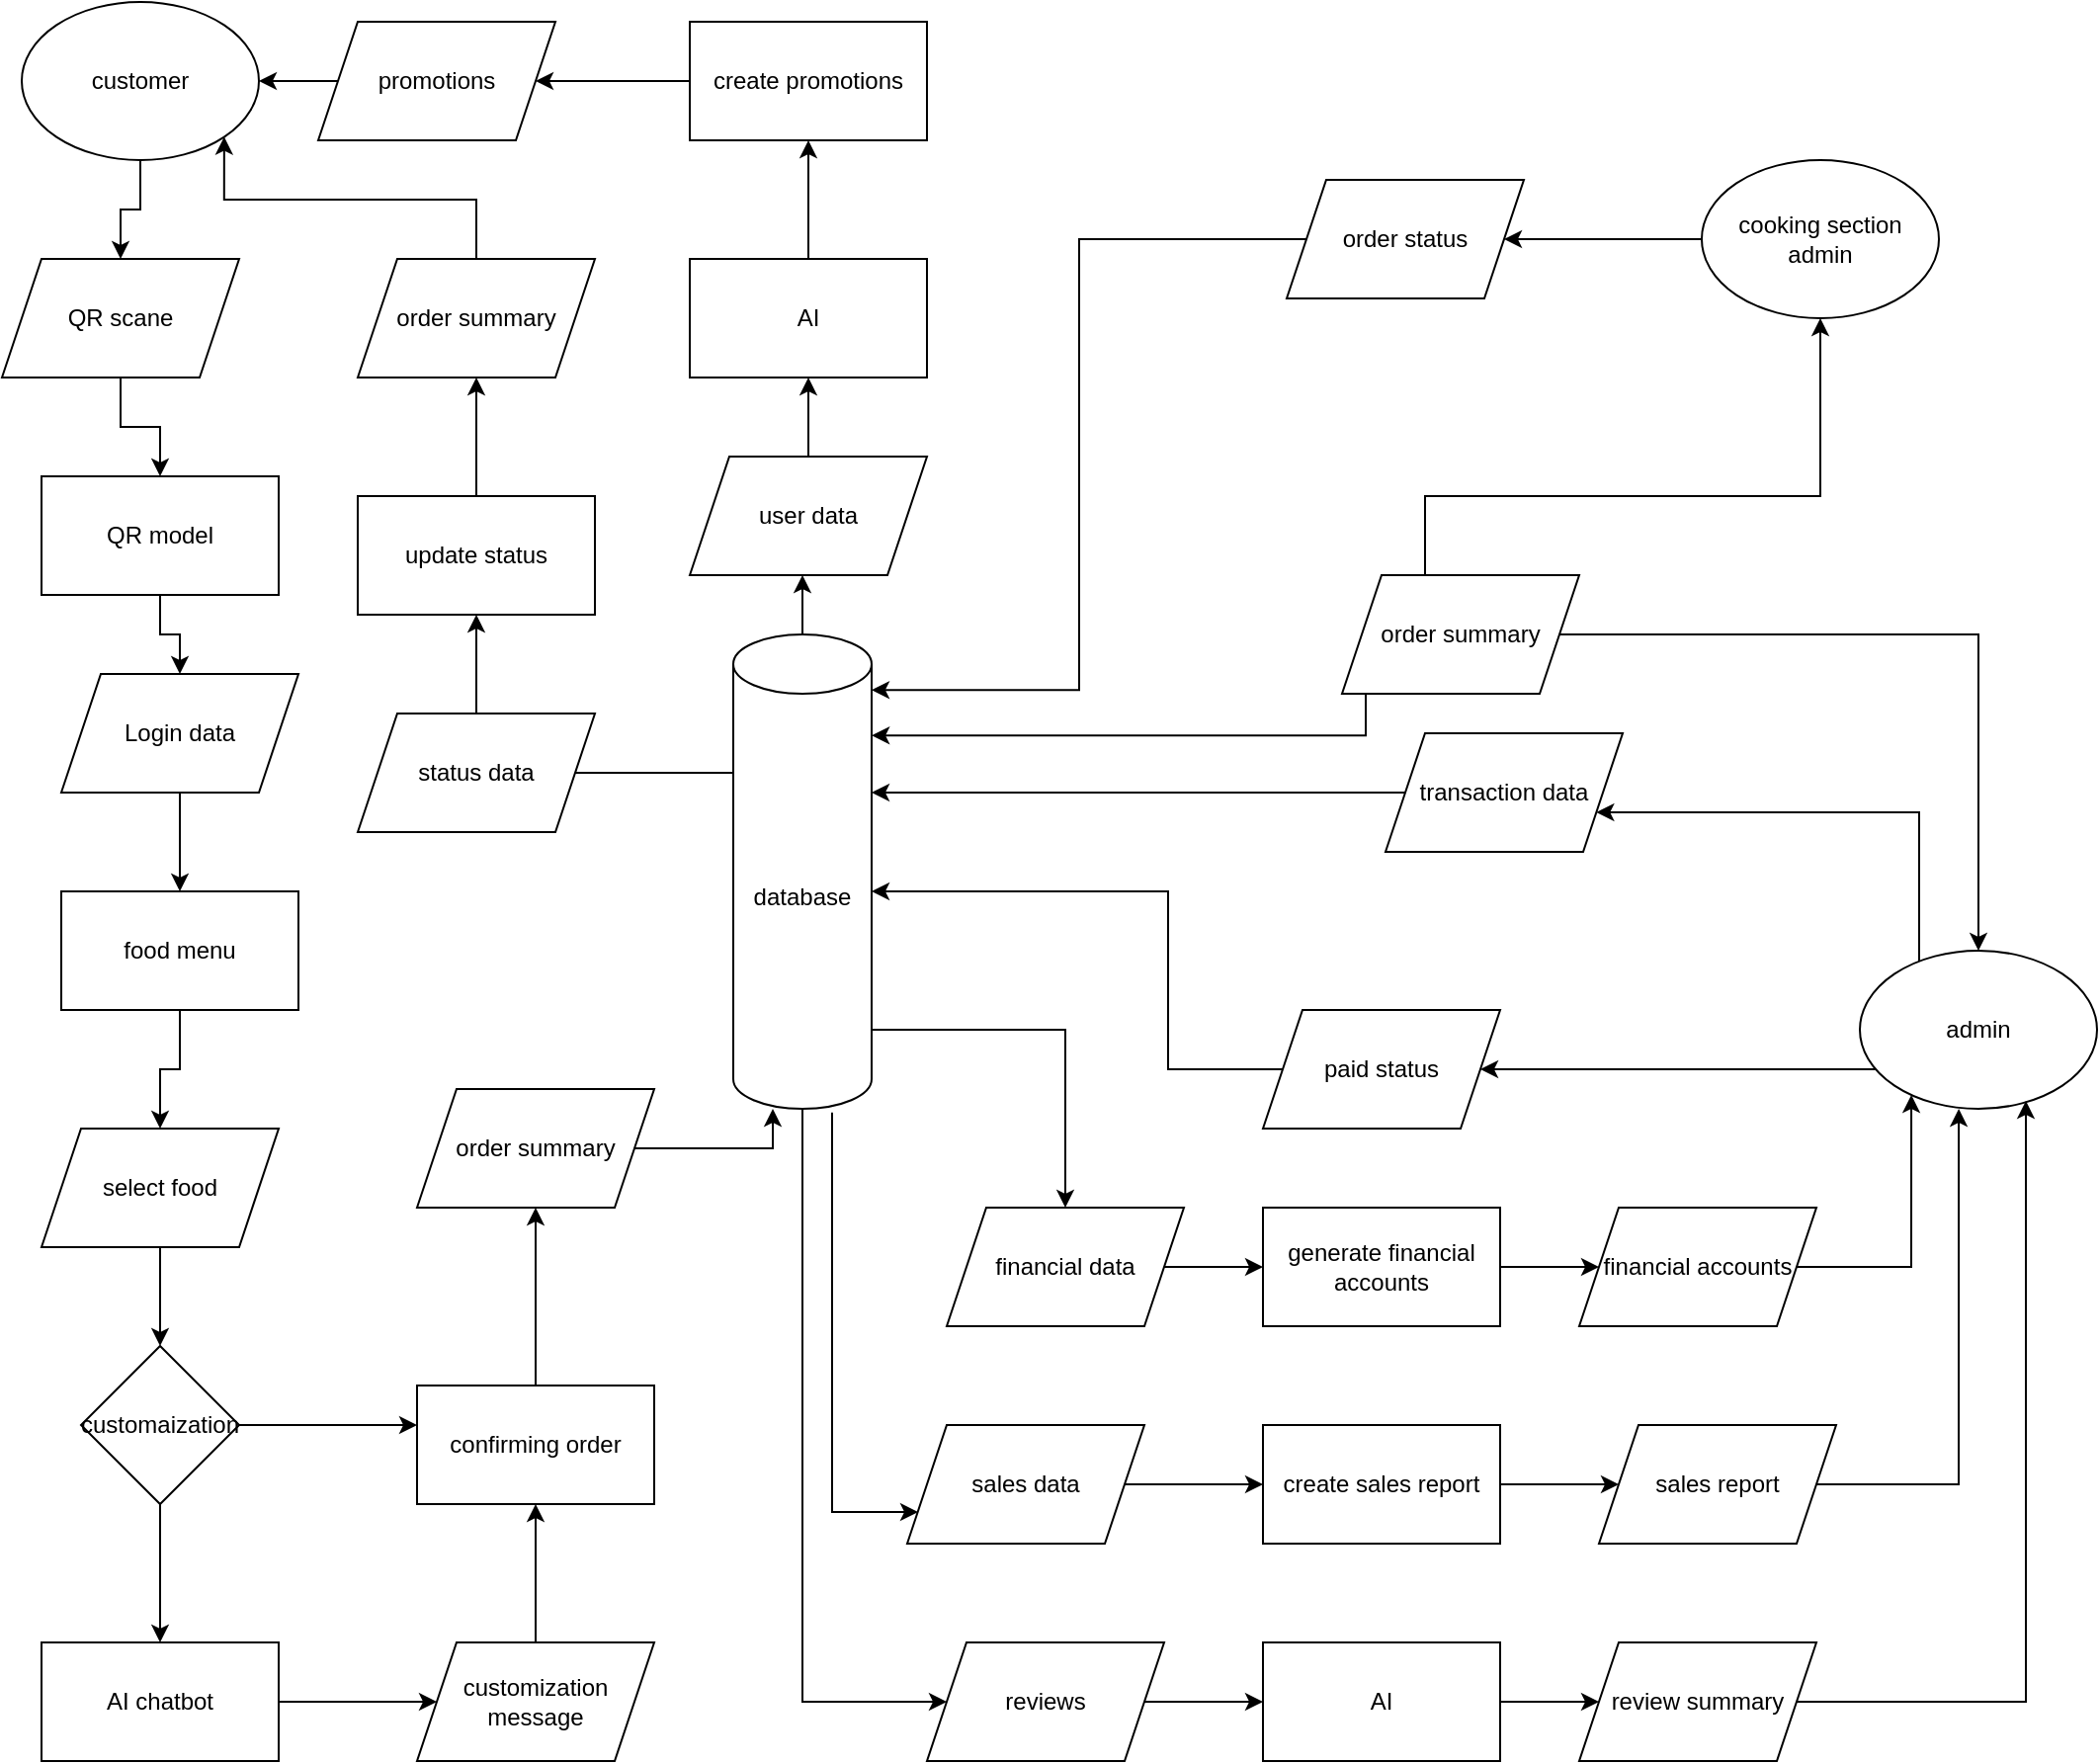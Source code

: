 <mxfile version="28.0.7">
  <diagram name="Page-1" id="G_To-kfEnW1Tt4dK6aYy">
    <mxGraphModel dx="1678" dy="926" grid="1" gridSize="10" guides="1" tooltips="1" connect="1" arrows="1" fold="1" page="1" pageScale="1" pageWidth="1100" pageHeight="850" math="0" shadow="0">
      <root>
        <mxCell id="0" />
        <mxCell id="1" parent="0" />
        <mxCell id="4_LO66A1AGEw9mpRM7PJ-48" value="" style="edgeStyle=orthogonalEdgeStyle;rounded=0;orthogonalLoop=1;jettySize=auto;html=1;" edge="1" parent="1" source="4_LO66A1AGEw9mpRM7PJ-1" target="4_LO66A1AGEw9mpRM7PJ-7">
          <mxGeometry relative="1" as="geometry" />
        </mxCell>
        <mxCell id="4_LO66A1AGEw9mpRM7PJ-1" value="QR model" style="rounded=0;whiteSpace=wrap;html=1;" vertex="1" parent="1">
          <mxGeometry x="30" y="290" width="120" height="60" as="geometry" />
        </mxCell>
        <mxCell id="4_LO66A1AGEw9mpRM7PJ-50" value="" style="edgeStyle=orthogonalEdgeStyle;rounded=0;orthogonalLoop=1;jettySize=auto;html=1;" edge="1" parent="1" source="4_LO66A1AGEw9mpRM7PJ-2" target="4_LO66A1AGEw9mpRM7PJ-8">
          <mxGeometry relative="1" as="geometry" />
        </mxCell>
        <mxCell id="4_LO66A1AGEw9mpRM7PJ-2" value="food menu" style="rounded=0;whiteSpace=wrap;html=1;" vertex="1" parent="1">
          <mxGeometry x="40" y="500" width="120" height="60" as="geometry" />
        </mxCell>
        <mxCell id="4_LO66A1AGEw9mpRM7PJ-61" value="" style="edgeStyle=orthogonalEdgeStyle;rounded=0;orthogonalLoop=1;jettySize=auto;html=1;" edge="1" parent="1" source="4_LO66A1AGEw9mpRM7PJ-3" target="4_LO66A1AGEw9mpRM7PJ-33">
          <mxGeometry relative="1" as="geometry">
            <Array as="points">
              <mxPoint x="900" y="590" />
              <mxPoint x="900" y="590" />
            </Array>
          </mxGeometry>
        </mxCell>
        <mxCell id="4_LO66A1AGEw9mpRM7PJ-96" style="edgeStyle=orthogonalEdgeStyle;rounded=0;orthogonalLoop=1;jettySize=auto;html=1;" edge="1" parent="1" source="4_LO66A1AGEw9mpRM7PJ-3" target="4_LO66A1AGEw9mpRM7PJ-31">
          <mxGeometry relative="1" as="geometry">
            <Array as="points">
              <mxPoint x="980" y="460" />
            </Array>
          </mxGeometry>
        </mxCell>
        <mxCell id="4_LO66A1AGEw9mpRM7PJ-3" value="admin" style="ellipse;whiteSpace=wrap;html=1;" vertex="1" parent="1">
          <mxGeometry x="950" y="530" width="120" height="80" as="geometry" />
        </mxCell>
        <mxCell id="4_LO66A1AGEw9mpRM7PJ-93" style="edgeStyle=orthogonalEdgeStyle;rounded=0;orthogonalLoop=1;jettySize=auto;html=1;entryX=1;entryY=0.5;entryDx=0;entryDy=0;" edge="1" parent="1" source="4_LO66A1AGEw9mpRM7PJ-4" target="4_LO66A1AGEw9mpRM7PJ-17">
          <mxGeometry relative="1" as="geometry" />
        </mxCell>
        <mxCell id="4_LO66A1AGEw9mpRM7PJ-4" value="cooking section admin" style="ellipse;whiteSpace=wrap;html=1;" vertex="1" parent="1">
          <mxGeometry x="870" y="130" width="120" height="80" as="geometry" />
        </mxCell>
        <mxCell id="4_LO66A1AGEw9mpRM7PJ-41" value="" style="edgeStyle=orthogonalEdgeStyle;rounded=0;orthogonalLoop=1;jettySize=auto;html=1;" edge="1" parent="1" source="4_LO66A1AGEw9mpRM7PJ-5" target="4_LO66A1AGEw9mpRM7PJ-14">
          <mxGeometry relative="1" as="geometry">
            <Array as="points">
              <mxPoint x="420" y="300" />
              <mxPoint x="420" y="300" />
            </Array>
          </mxGeometry>
        </mxCell>
        <mxCell id="4_LO66A1AGEw9mpRM7PJ-42" value="" style="edgeStyle=orthogonalEdgeStyle;rounded=0;orthogonalLoop=1;jettySize=auto;html=1;" edge="1" parent="1" source="4_LO66A1AGEw9mpRM7PJ-5" target="4_LO66A1AGEw9mpRM7PJ-35">
          <mxGeometry relative="1" as="geometry">
            <Array as="points">
              <mxPoint x="380" y="425" />
              <mxPoint x="380" y="425" />
            </Array>
          </mxGeometry>
        </mxCell>
        <mxCell id="4_LO66A1AGEw9mpRM7PJ-88" style="edgeStyle=orthogonalEdgeStyle;rounded=0;orthogonalLoop=1;jettySize=auto;html=1;entryX=0;entryY=0.5;entryDx=0;entryDy=0;" edge="1" parent="1" source="4_LO66A1AGEw9mpRM7PJ-5" target="4_LO66A1AGEw9mpRM7PJ-22">
          <mxGeometry relative="1" as="geometry">
            <mxPoint x="415" y="600" as="sourcePoint" />
            <mxPoint x="457.955" y="933.636" as="targetPoint" />
            <Array as="points">
              <mxPoint x="415" y="910" />
            </Array>
          </mxGeometry>
        </mxCell>
        <mxCell id="4_LO66A1AGEw9mpRM7PJ-99" style="edgeStyle=orthogonalEdgeStyle;rounded=0;orthogonalLoop=1;jettySize=auto;html=1;entryX=0;entryY=0.75;entryDx=0;entryDy=0;exitX=0.714;exitY=1.008;exitDx=0;exitDy=0;exitPerimeter=0;" edge="1" parent="1" source="4_LO66A1AGEw9mpRM7PJ-5" target="4_LO66A1AGEw9mpRM7PJ-21">
          <mxGeometry relative="1" as="geometry">
            <Array as="points">
              <mxPoint x="430" y="814" />
              <mxPoint x="474" y="814" />
            </Array>
          </mxGeometry>
        </mxCell>
        <mxCell id="4_LO66A1AGEw9mpRM7PJ-100" style="edgeStyle=orthogonalEdgeStyle;rounded=0;orthogonalLoop=1;jettySize=auto;html=1;" edge="1" parent="1" source="4_LO66A1AGEw9mpRM7PJ-5" target="4_LO66A1AGEw9mpRM7PJ-20">
          <mxGeometry relative="1" as="geometry">
            <Array as="points">
              <mxPoint x="548" y="570" />
            </Array>
          </mxGeometry>
        </mxCell>
        <mxCell id="4_LO66A1AGEw9mpRM7PJ-5" value="database" style="shape=cylinder3;whiteSpace=wrap;html=1;boundedLbl=1;backgroundOutline=1;size=15;" vertex="1" parent="1">
          <mxGeometry x="380" y="370" width="70" height="240" as="geometry" />
        </mxCell>
        <mxCell id="4_LO66A1AGEw9mpRM7PJ-47" value="" style="edgeStyle=orthogonalEdgeStyle;rounded=0;orthogonalLoop=1;jettySize=auto;html=1;" edge="1" parent="1" source="4_LO66A1AGEw9mpRM7PJ-6" target="4_LO66A1AGEw9mpRM7PJ-1">
          <mxGeometry relative="1" as="geometry" />
        </mxCell>
        <mxCell id="4_LO66A1AGEw9mpRM7PJ-6" value="QR scane" style="shape=parallelogram;perimeter=parallelogramPerimeter;whiteSpace=wrap;html=1;fixedSize=1;" vertex="1" parent="1">
          <mxGeometry x="10" y="180" width="120" height="60" as="geometry" />
        </mxCell>
        <mxCell id="4_LO66A1AGEw9mpRM7PJ-49" value="" style="edgeStyle=orthogonalEdgeStyle;rounded=0;orthogonalLoop=1;jettySize=auto;html=1;" edge="1" parent="1" source="4_LO66A1AGEw9mpRM7PJ-7" target="4_LO66A1AGEw9mpRM7PJ-2">
          <mxGeometry relative="1" as="geometry" />
        </mxCell>
        <mxCell id="4_LO66A1AGEw9mpRM7PJ-7" value="Login data" style="shape=parallelogram;perimeter=parallelogramPerimeter;whiteSpace=wrap;html=1;fixedSize=1;" vertex="1" parent="1">
          <mxGeometry x="40" y="390" width="120" height="60" as="geometry" />
        </mxCell>
        <mxCell id="4_LO66A1AGEw9mpRM7PJ-51" value="" style="edgeStyle=orthogonalEdgeStyle;rounded=0;orthogonalLoop=1;jettySize=auto;html=1;" edge="1" parent="1" source="4_LO66A1AGEw9mpRM7PJ-8" target="4_LO66A1AGEw9mpRM7PJ-9">
          <mxGeometry relative="1" as="geometry" />
        </mxCell>
        <mxCell id="4_LO66A1AGEw9mpRM7PJ-8" value="select food" style="shape=parallelogram;perimeter=parallelogramPerimeter;whiteSpace=wrap;html=1;fixedSize=1;" vertex="1" parent="1">
          <mxGeometry x="30" y="620" width="120" height="60" as="geometry" />
        </mxCell>
        <mxCell id="4_LO66A1AGEw9mpRM7PJ-52" value="" style="edgeStyle=orthogonalEdgeStyle;rounded=0;orthogonalLoop=1;jettySize=auto;html=1;" edge="1" parent="1" source="4_LO66A1AGEw9mpRM7PJ-9" target="4_LO66A1AGEw9mpRM7PJ-10">
          <mxGeometry relative="1" as="geometry" />
        </mxCell>
        <mxCell id="4_LO66A1AGEw9mpRM7PJ-53" value="" style="edgeStyle=orthogonalEdgeStyle;rounded=0;orthogonalLoop=1;jettySize=auto;html=1;" edge="1" parent="1" source="4_LO66A1AGEw9mpRM7PJ-9" target="4_LO66A1AGEw9mpRM7PJ-12">
          <mxGeometry relative="1" as="geometry">
            <Array as="points">
              <mxPoint x="200" y="770" />
              <mxPoint x="200" y="770" />
            </Array>
          </mxGeometry>
        </mxCell>
        <mxCell id="4_LO66A1AGEw9mpRM7PJ-9" value="customaization" style="rhombus;whiteSpace=wrap;html=1;" vertex="1" parent="1">
          <mxGeometry x="50" y="730" width="80" height="80" as="geometry" />
        </mxCell>
        <mxCell id="4_LO66A1AGEw9mpRM7PJ-54" value="" style="edgeStyle=orthogonalEdgeStyle;rounded=0;orthogonalLoop=1;jettySize=auto;html=1;" edge="1" parent="1" source="4_LO66A1AGEw9mpRM7PJ-10" target="4_LO66A1AGEw9mpRM7PJ-11">
          <mxGeometry relative="1" as="geometry">
            <Array as="points">
              <mxPoint x="220" y="910" />
              <mxPoint x="220" y="910" />
            </Array>
          </mxGeometry>
        </mxCell>
        <mxCell id="4_LO66A1AGEw9mpRM7PJ-10" value="AI chatbot" style="rounded=0;whiteSpace=wrap;html=1;" vertex="1" parent="1">
          <mxGeometry x="30" y="880" width="120" height="60" as="geometry" />
        </mxCell>
        <mxCell id="4_LO66A1AGEw9mpRM7PJ-55" value="" style="edgeStyle=orthogonalEdgeStyle;rounded=0;orthogonalLoop=1;jettySize=auto;html=1;" edge="1" parent="1" source="4_LO66A1AGEw9mpRM7PJ-11" target="4_LO66A1AGEw9mpRM7PJ-12">
          <mxGeometry relative="1" as="geometry" />
        </mxCell>
        <mxCell id="4_LO66A1AGEw9mpRM7PJ-11" value="customization message" style="shape=parallelogram;perimeter=parallelogramPerimeter;whiteSpace=wrap;html=1;fixedSize=1;" vertex="1" parent="1">
          <mxGeometry x="220" y="880" width="120" height="60" as="geometry" />
        </mxCell>
        <mxCell id="4_LO66A1AGEw9mpRM7PJ-56" value="" style="edgeStyle=orthogonalEdgeStyle;rounded=0;orthogonalLoop=1;jettySize=auto;html=1;" edge="1" parent="1" source="4_LO66A1AGEw9mpRM7PJ-12" target="4_LO66A1AGEw9mpRM7PJ-13">
          <mxGeometry relative="1" as="geometry" />
        </mxCell>
        <mxCell id="4_LO66A1AGEw9mpRM7PJ-12" value="confirming order" style="rounded=0;whiteSpace=wrap;html=1;" vertex="1" parent="1">
          <mxGeometry x="220" y="750" width="120" height="60" as="geometry" />
        </mxCell>
        <mxCell id="4_LO66A1AGEw9mpRM7PJ-57" value="" style="edgeStyle=orthogonalEdgeStyle;rounded=0;orthogonalLoop=1;jettySize=auto;html=1;" edge="1" parent="1" source="4_LO66A1AGEw9mpRM7PJ-13" target="4_LO66A1AGEw9mpRM7PJ-5">
          <mxGeometry relative="1" as="geometry">
            <Array as="points">
              <mxPoint x="400" y="630" />
            </Array>
          </mxGeometry>
        </mxCell>
        <mxCell id="4_LO66A1AGEw9mpRM7PJ-13" value="order summary" style="shape=parallelogram;perimeter=parallelogramPerimeter;whiteSpace=wrap;html=1;fixedSize=1;" vertex="1" parent="1">
          <mxGeometry x="220" y="600" width="120" height="60" as="geometry" />
        </mxCell>
        <mxCell id="4_LO66A1AGEw9mpRM7PJ-37" value="" style="edgeStyle=orthogonalEdgeStyle;rounded=0;orthogonalLoop=1;jettySize=auto;html=1;" edge="1" parent="1" source="4_LO66A1AGEw9mpRM7PJ-14" target="4_LO66A1AGEw9mpRM7PJ-15">
          <mxGeometry relative="1" as="geometry" />
        </mxCell>
        <mxCell id="4_LO66A1AGEw9mpRM7PJ-14" value="user data" style="shape=parallelogram;perimeter=parallelogramPerimeter;whiteSpace=wrap;html=1;fixedSize=1;" vertex="1" parent="1">
          <mxGeometry x="358" y="280" width="120" height="60" as="geometry" />
        </mxCell>
        <mxCell id="4_LO66A1AGEw9mpRM7PJ-38" value="" style="edgeStyle=orthogonalEdgeStyle;rounded=0;orthogonalLoop=1;jettySize=auto;html=1;" edge="1" parent="1" source="4_LO66A1AGEw9mpRM7PJ-15" target="4_LO66A1AGEw9mpRM7PJ-36">
          <mxGeometry relative="1" as="geometry" />
        </mxCell>
        <mxCell id="4_LO66A1AGEw9mpRM7PJ-15" value="AI" style="rounded=0;whiteSpace=wrap;html=1;" vertex="1" parent="1">
          <mxGeometry x="358" y="180" width="120" height="60" as="geometry" />
        </mxCell>
        <mxCell id="4_LO66A1AGEw9mpRM7PJ-40" value="" style="edgeStyle=orthogonalEdgeStyle;rounded=0;orthogonalLoop=1;jettySize=auto;html=1;" edge="1" parent="1" source="4_LO66A1AGEw9mpRM7PJ-16" target="4_LO66A1AGEw9mpRM7PJ-23">
          <mxGeometry relative="1" as="geometry" />
        </mxCell>
        <mxCell id="4_LO66A1AGEw9mpRM7PJ-16" value="promotions" style="shape=parallelogram;perimeter=parallelogramPerimeter;whiteSpace=wrap;html=1;fixedSize=1;" vertex="1" parent="1">
          <mxGeometry x="170" y="60" width="120" height="60" as="geometry" />
        </mxCell>
        <mxCell id="4_LO66A1AGEw9mpRM7PJ-17" value="order status" style="shape=parallelogram;perimeter=parallelogramPerimeter;whiteSpace=wrap;html=1;fixedSize=1;" vertex="1" parent="1">
          <mxGeometry x="660" y="140" width="120" height="60" as="geometry" />
        </mxCell>
        <mxCell id="4_LO66A1AGEw9mpRM7PJ-58" value="" style="edgeStyle=orthogonalEdgeStyle;rounded=0;orthogonalLoop=1;jettySize=auto;html=1;entryX=1.001;entryY=0.213;entryDx=0;entryDy=0;entryPerimeter=0;" edge="1" parent="1" source="4_LO66A1AGEw9mpRM7PJ-18" target="4_LO66A1AGEw9mpRM7PJ-5">
          <mxGeometry relative="1" as="geometry">
            <Array as="points">
              <mxPoint x="700" y="421" />
            </Array>
          </mxGeometry>
        </mxCell>
        <mxCell id="4_LO66A1AGEw9mpRM7PJ-59" value="" style="edgeStyle=orthogonalEdgeStyle;rounded=0;orthogonalLoop=1;jettySize=auto;html=1;entryX=0.5;entryY=0;entryDx=0;entryDy=0;" edge="1" parent="1" source="4_LO66A1AGEw9mpRM7PJ-18" target="4_LO66A1AGEw9mpRM7PJ-3">
          <mxGeometry relative="1" as="geometry" />
        </mxCell>
        <mxCell id="4_LO66A1AGEw9mpRM7PJ-60" value="" style="edgeStyle=orthogonalEdgeStyle;rounded=0;orthogonalLoop=1;jettySize=auto;html=1;entryX=0.5;entryY=1;entryDx=0;entryDy=0;" edge="1" parent="1" source="4_LO66A1AGEw9mpRM7PJ-18" target="4_LO66A1AGEw9mpRM7PJ-4">
          <mxGeometry relative="1" as="geometry">
            <Array as="points">
              <mxPoint x="730" y="300" />
              <mxPoint x="930" y="300" />
            </Array>
          </mxGeometry>
        </mxCell>
        <mxCell id="4_LO66A1AGEw9mpRM7PJ-18" value="order summary" style="shape=parallelogram;perimeter=parallelogramPerimeter;whiteSpace=wrap;html=1;fixedSize=1;" vertex="1" parent="1">
          <mxGeometry x="688" y="340" width="120" height="60" as="geometry" />
        </mxCell>
        <mxCell id="4_LO66A1AGEw9mpRM7PJ-45" value="" style="edgeStyle=orthogonalEdgeStyle;rounded=0;orthogonalLoop=1;jettySize=auto;html=1;entryX=1;entryY=1;entryDx=0;entryDy=0;" edge="1" parent="1" source="4_LO66A1AGEw9mpRM7PJ-19" target="4_LO66A1AGEw9mpRM7PJ-23">
          <mxGeometry relative="1" as="geometry">
            <Array as="points">
              <mxPoint x="250" y="150" />
              <mxPoint x="122" y="150" />
            </Array>
          </mxGeometry>
        </mxCell>
        <mxCell id="4_LO66A1AGEw9mpRM7PJ-19" value="order summary" style="shape=parallelogram;perimeter=parallelogramPerimeter;whiteSpace=wrap;html=1;fixedSize=1;" vertex="1" parent="1">
          <mxGeometry x="190" y="180" width="120" height="60" as="geometry" />
        </mxCell>
        <mxCell id="4_LO66A1AGEw9mpRM7PJ-81" style="edgeStyle=orthogonalEdgeStyle;rounded=0;orthogonalLoop=1;jettySize=auto;html=1;entryX=0;entryY=0.5;entryDx=0;entryDy=0;" edge="1" parent="1" source="4_LO66A1AGEw9mpRM7PJ-20" target="4_LO66A1AGEw9mpRM7PJ-24">
          <mxGeometry relative="1" as="geometry">
            <mxPoint x="638" y="700" as="targetPoint" />
          </mxGeometry>
        </mxCell>
        <mxCell id="4_LO66A1AGEw9mpRM7PJ-20" value="financial data" style="shape=parallelogram;perimeter=parallelogramPerimeter;whiteSpace=wrap;html=1;fixedSize=1;" vertex="1" parent="1">
          <mxGeometry x="488" y="660" width="120" height="60" as="geometry" />
        </mxCell>
        <mxCell id="4_LO66A1AGEw9mpRM7PJ-85" style="edgeStyle=orthogonalEdgeStyle;rounded=0;orthogonalLoop=1;jettySize=auto;html=1;" edge="1" parent="1" source="4_LO66A1AGEw9mpRM7PJ-21" target="4_LO66A1AGEw9mpRM7PJ-26">
          <mxGeometry relative="1" as="geometry" />
        </mxCell>
        <mxCell id="4_LO66A1AGEw9mpRM7PJ-21" value="sales data" style="shape=parallelogram;perimeter=parallelogramPerimeter;whiteSpace=wrap;html=1;fixedSize=1;" vertex="1" parent="1">
          <mxGeometry x="468" y="770" width="120" height="60" as="geometry" />
        </mxCell>
        <mxCell id="4_LO66A1AGEw9mpRM7PJ-89" style="edgeStyle=orthogonalEdgeStyle;rounded=0;orthogonalLoop=1;jettySize=auto;html=1;entryX=0;entryY=0.5;entryDx=0;entryDy=0;" edge="1" parent="1" source="4_LO66A1AGEw9mpRM7PJ-22" target="4_LO66A1AGEw9mpRM7PJ-29">
          <mxGeometry relative="1" as="geometry" />
        </mxCell>
        <mxCell id="4_LO66A1AGEw9mpRM7PJ-22" value="reviews" style="shape=parallelogram;perimeter=parallelogramPerimeter;whiteSpace=wrap;html=1;fixedSize=1;" vertex="1" parent="1">
          <mxGeometry x="478" y="880" width="120" height="60" as="geometry" />
        </mxCell>
        <mxCell id="4_LO66A1AGEw9mpRM7PJ-46" value="" style="edgeStyle=orthogonalEdgeStyle;rounded=0;orthogonalLoop=1;jettySize=auto;html=1;" edge="1" parent="1" source="4_LO66A1AGEw9mpRM7PJ-23" target="4_LO66A1AGEw9mpRM7PJ-6">
          <mxGeometry relative="1" as="geometry" />
        </mxCell>
        <mxCell id="4_LO66A1AGEw9mpRM7PJ-23" value="customer" style="ellipse;whiteSpace=wrap;html=1;" vertex="1" parent="1">
          <mxGeometry x="20" y="50" width="120" height="80" as="geometry" />
        </mxCell>
        <mxCell id="4_LO66A1AGEw9mpRM7PJ-82" style="edgeStyle=orthogonalEdgeStyle;rounded=0;orthogonalLoop=1;jettySize=auto;html=1;entryX=0;entryY=0.5;entryDx=0;entryDy=0;" edge="1" parent="1" source="4_LO66A1AGEw9mpRM7PJ-24" target="4_LO66A1AGEw9mpRM7PJ-25">
          <mxGeometry relative="1" as="geometry" />
        </mxCell>
        <mxCell id="4_LO66A1AGEw9mpRM7PJ-24" value="generate financial accounts" style="rounded=0;whiteSpace=wrap;html=1;" vertex="1" parent="1">
          <mxGeometry x="648" y="660" width="120" height="60" as="geometry" />
        </mxCell>
        <mxCell id="4_LO66A1AGEw9mpRM7PJ-25" value="financial accounts" style="shape=parallelogram;perimeter=parallelogramPerimeter;whiteSpace=wrap;html=1;fixedSize=1;" vertex="1" parent="1">
          <mxGeometry x="808" y="660" width="120" height="60" as="geometry" />
        </mxCell>
        <mxCell id="4_LO66A1AGEw9mpRM7PJ-86" style="edgeStyle=orthogonalEdgeStyle;rounded=0;orthogonalLoop=1;jettySize=auto;html=1;" edge="1" parent="1" source="4_LO66A1AGEw9mpRM7PJ-26" target="4_LO66A1AGEw9mpRM7PJ-27">
          <mxGeometry relative="1" as="geometry" />
        </mxCell>
        <mxCell id="4_LO66A1AGEw9mpRM7PJ-26" value="create sales report" style="rounded=0;whiteSpace=wrap;html=1;" vertex="1" parent="1">
          <mxGeometry x="648" y="770" width="120" height="60" as="geometry" />
        </mxCell>
        <mxCell id="4_LO66A1AGEw9mpRM7PJ-27" value="sales report" style="shape=parallelogram;perimeter=parallelogramPerimeter;whiteSpace=wrap;html=1;fixedSize=1;" vertex="1" parent="1">
          <mxGeometry x="818" y="770" width="120" height="60" as="geometry" />
        </mxCell>
        <mxCell id="4_LO66A1AGEw9mpRM7PJ-90" style="edgeStyle=orthogonalEdgeStyle;rounded=0;orthogonalLoop=1;jettySize=auto;html=1;entryX=0;entryY=0.5;entryDx=0;entryDy=0;" edge="1" parent="1" source="4_LO66A1AGEw9mpRM7PJ-29" target="4_LO66A1AGEw9mpRM7PJ-30">
          <mxGeometry relative="1" as="geometry" />
        </mxCell>
        <mxCell id="4_LO66A1AGEw9mpRM7PJ-29" value="AI" style="rounded=0;whiteSpace=wrap;html=1;" vertex="1" parent="1">
          <mxGeometry x="648" y="880" width="120" height="60" as="geometry" />
        </mxCell>
        <mxCell id="4_LO66A1AGEw9mpRM7PJ-30" value="review summary" style="shape=parallelogram;perimeter=parallelogramPerimeter;whiteSpace=wrap;html=1;fixedSize=1;" vertex="1" parent="1">
          <mxGeometry x="808" y="880" width="120" height="60" as="geometry" />
        </mxCell>
        <mxCell id="4_LO66A1AGEw9mpRM7PJ-67" value="" style="edgeStyle=orthogonalEdgeStyle;rounded=0;orthogonalLoop=1;jettySize=auto;html=1;" edge="1" parent="1" source="4_LO66A1AGEw9mpRM7PJ-31" target="4_LO66A1AGEw9mpRM7PJ-5">
          <mxGeometry relative="1" as="geometry">
            <Array as="points">
              <mxPoint x="790" y="460" />
            </Array>
          </mxGeometry>
        </mxCell>
        <mxCell id="4_LO66A1AGEw9mpRM7PJ-31" value="transaction data" style="shape=parallelogram;perimeter=parallelogramPerimeter;whiteSpace=wrap;html=1;fixedSize=1;" vertex="1" parent="1">
          <mxGeometry x="710" y="420" width="120" height="60" as="geometry" />
        </mxCell>
        <mxCell id="4_LO66A1AGEw9mpRM7PJ-62" value="" style="edgeStyle=orthogonalEdgeStyle;rounded=0;orthogonalLoop=1;jettySize=auto;html=1;exitX=0;exitY=0.5;exitDx=0;exitDy=0;" edge="1" parent="1" source="4_LO66A1AGEw9mpRM7PJ-33" target="4_LO66A1AGEw9mpRM7PJ-5">
          <mxGeometry relative="1" as="geometry">
            <mxPoint x="600" y="435" as="sourcePoint" />
            <mxPoint x="450" y="415" as="targetPoint" />
            <Array as="points">
              <mxPoint x="600" y="590" />
              <mxPoint x="600" y="500" />
            </Array>
          </mxGeometry>
        </mxCell>
        <mxCell id="4_LO66A1AGEw9mpRM7PJ-33" value="paid status" style="shape=parallelogram;perimeter=parallelogramPerimeter;whiteSpace=wrap;html=1;fixedSize=1;" vertex="1" parent="1">
          <mxGeometry x="648" y="560" width="120" height="60" as="geometry" />
        </mxCell>
        <mxCell id="4_LO66A1AGEw9mpRM7PJ-44" value="" style="edgeStyle=orthogonalEdgeStyle;rounded=0;orthogonalLoop=1;jettySize=auto;html=1;" edge="1" parent="1" source="4_LO66A1AGEw9mpRM7PJ-34" target="4_LO66A1AGEw9mpRM7PJ-19">
          <mxGeometry relative="1" as="geometry" />
        </mxCell>
        <mxCell id="4_LO66A1AGEw9mpRM7PJ-34" value="update status" style="rounded=0;whiteSpace=wrap;html=1;" vertex="1" parent="1">
          <mxGeometry x="190" y="300" width="120" height="60" as="geometry" />
        </mxCell>
        <mxCell id="4_LO66A1AGEw9mpRM7PJ-43" value="" style="edgeStyle=orthogonalEdgeStyle;rounded=0;orthogonalLoop=1;jettySize=auto;html=1;" edge="1" parent="1" source="4_LO66A1AGEw9mpRM7PJ-35" target="4_LO66A1AGEw9mpRM7PJ-34">
          <mxGeometry relative="1" as="geometry" />
        </mxCell>
        <mxCell id="4_LO66A1AGEw9mpRM7PJ-35" value="status data" style="shape=parallelogram;perimeter=parallelogramPerimeter;whiteSpace=wrap;html=1;fixedSize=1;" vertex="1" parent="1">
          <mxGeometry x="190" y="410" width="120" height="60" as="geometry" />
        </mxCell>
        <mxCell id="4_LO66A1AGEw9mpRM7PJ-39" value="" style="edgeStyle=orthogonalEdgeStyle;rounded=0;orthogonalLoop=1;jettySize=auto;html=1;" edge="1" parent="1" source="4_LO66A1AGEw9mpRM7PJ-36" target="4_LO66A1AGEw9mpRM7PJ-16">
          <mxGeometry relative="1" as="geometry" />
        </mxCell>
        <mxCell id="4_LO66A1AGEw9mpRM7PJ-36" value="create promotions" style="rounded=0;whiteSpace=wrap;html=1;" vertex="1" parent="1">
          <mxGeometry x="358" y="60" width="120" height="60" as="geometry" />
        </mxCell>
        <mxCell id="4_LO66A1AGEw9mpRM7PJ-83" style="edgeStyle=orthogonalEdgeStyle;rounded=0;orthogonalLoop=1;jettySize=auto;html=1;entryX=0.217;entryY=0.913;entryDx=0;entryDy=0;entryPerimeter=0;" edge="1" parent="1" source="4_LO66A1AGEw9mpRM7PJ-25" target="4_LO66A1AGEw9mpRM7PJ-3">
          <mxGeometry relative="1" as="geometry">
            <mxPoint x="975" y="618" as="targetPoint" />
          </mxGeometry>
        </mxCell>
        <mxCell id="4_LO66A1AGEw9mpRM7PJ-87" style="edgeStyle=orthogonalEdgeStyle;rounded=0;orthogonalLoop=1;jettySize=auto;html=1;entryX=0.417;entryY=1;entryDx=0;entryDy=0;entryPerimeter=0;" edge="1" parent="1" source="4_LO66A1AGEw9mpRM7PJ-27" target="4_LO66A1AGEw9mpRM7PJ-3">
          <mxGeometry relative="1" as="geometry">
            <mxPoint x="993.96" y="622" as="targetPoint" />
          </mxGeometry>
        </mxCell>
        <mxCell id="4_LO66A1AGEw9mpRM7PJ-91" style="edgeStyle=orthogonalEdgeStyle;rounded=0;orthogonalLoop=1;jettySize=auto;html=1;entryX=0.7;entryY=0.95;entryDx=0;entryDy=0;entryPerimeter=0;" edge="1" parent="1" source="4_LO66A1AGEw9mpRM7PJ-30" target="4_LO66A1AGEw9mpRM7PJ-3">
          <mxGeometry relative="1" as="geometry">
            <mxPoint x="1026.96" y="619.04" as="targetPoint" />
          </mxGeometry>
        </mxCell>
        <mxCell id="4_LO66A1AGEw9mpRM7PJ-94" style="edgeStyle=orthogonalEdgeStyle;rounded=0;orthogonalLoop=1;jettySize=auto;html=1;entryX=1;entryY=0.117;entryDx=0;entryDy=0;entryPerimeter=0;" edge="1" parent="1" source="4_LO66A1AGEw9mpRM7PJ-17" target="4_LO66A1AGEw9mpRM7PJ-5">
          <mxGeometry relative="1" as="geometry" />
        </mxCell>
      </root>
    </mxGraphModel>
  </diagram>
</mxfile>
